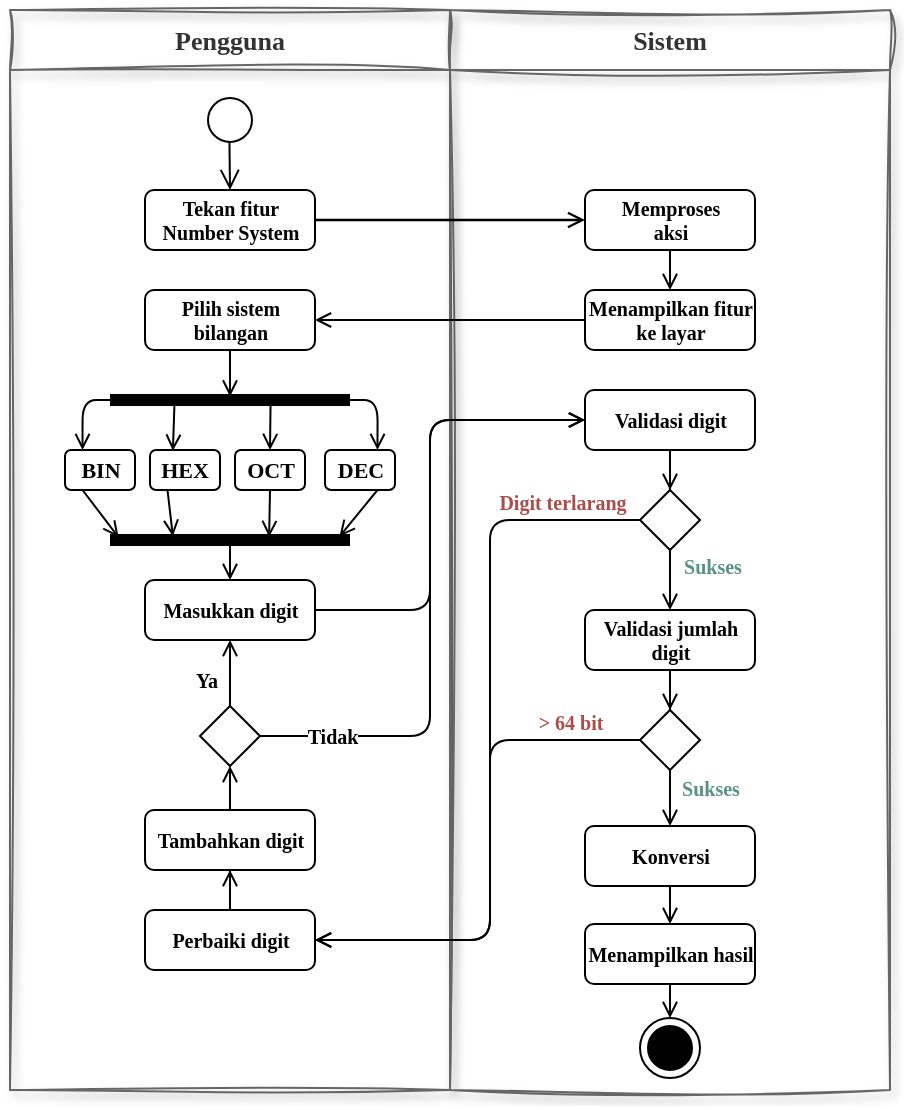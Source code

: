 <mxfile version="21.6.2" type="github">
  <diagram name="Page-1" id="_ID0e7Z1rO3IswP40zcr">
    <mxGraphModel dx="934" dy="561" grid="1" gridSize="10" guides="1" tooltips="1" connect="1" arrows="1" fold="1" page="1" pageScale="1" pageWidth="850" pageHeight="1100" math="0" shadow="0">
      <root>
        <mxCell id="0" />
        <mxCell id="1" parent="0" />
        <mxCell id="T6rXxY0iqDvcxORG3cH5-1" value="Pengguna" style="swimlane;whiteSpace=wrap;html=1;fontFamily=Ubuntu;fontSource=https%3A%2F%2Ffonts.googleapis.com%2Fcss%3Ffamily%3DUbuntu;rounded=0;swimlaneFillColor=none;glass=0;shadow=1;sketch=1;curveFitting=1;jiggle=2;fillColor=none;fontColor=#333333;strokeColor=#666666;fontSize=13;startSize=30;" vertex="1" parent="1">
          <mxGeometry x="180" y="120" width="220" height="540" as="geometry" />
        </mxCell>
        <mxCell id="T6rXxY0iqDvcxORG3cH5-2" value="" style="ellipse;html=1;shape=startState;strokeWidth=1;fillStyle=auto;" vertex="1" parent="T6rXxY0iqDvcxORG3cH5-1">
          <mxGeometry x="95" y="40" width="30" height="30" as="geometry" />
        </mxCell>
        <mxCell id="T6rXxY0iqDvcxORG3cH5-3" value="" style="html=1;verticalAlign=bottom;endArrow=open;endSize=8;strokeColor=#000;rounded=0;strokeWidth=1;fillColor=#eeeeee;exitX=0.491;exitY=0.867;exitDx=0;exitDy=0;exitPerimeter=0;entryX=0.5;entryY=0;entryDx=0;entryDy=0;fontColor=#333333;" edge="1" parent="T6rXxY0iqDvcxORG3cH5-1" source="T6rXxY0iqDvcxORG3cH5-2" target="T6rXxY0iqDvcxORG3cH5-4">
          <mxGeometry relative="1" as="geometry">
            <mxPoint x="100" y="90" as="targetPoint" />
          </mxGeometry>
        </mxCell>
        <mxCell id="T6rXxY0iqDvcxORG3cH5-4" value="Tekan fitur Number System" style="rounded=1;whiteSpace=wrap;html=1;fontFamily=Ubuntu;fontSource=https%3A%2F%2Ffonts.googleapis.com%2Fcss%3Ffamily%3DUbuntu;fontSize=10;fontStyle=1;" vertex="1" parent="T6rXxY0iqDvcxORG3cH5-1">
          <mxGeometry x="67.5" y="90" width="85" height="30" as="geometry" />
        </mxCell>
        <mxCell id="T6rXxY0iqDvcxORG3cH5-5" style="rounded=0;orthogonalLoop=1;jettySize=auto;html=1;entryX=0.5;entryY=0.326;entryDx=0;entryDy=0;entryPerimeter=0;endArrow=open;endFill=0;fontColor=#333333;strokeColor=#000;" edge="1" parent="T6rXxY0iqDvcxORG3cH5-1" source="T6rXxY0iqDvcxORG3cH5-6" target="T6rXxY0iqDvcxORG3cH5-11">
          <mxGeometry relative="1" as="geometry">
            <mxPoint x="110" y="240" as="targetPoint" />
          </mxGeometry>
        </mxCell>
        <mxCell id="T6rXxY0iqDvcxORG3cH5-6" value="Pilih sistem bilangan" style="rounded=1;whiteSpace=wrap;html=1;fontSize=10;fontFamily=Ubuntu;fontSource=https%3A%2F%2Ffonts.googleapis.com%2Fcss%3Ffamily%3DUbuntu;fontStyle=1" vertex="1" parent="T6rXxY0iqDvcxORG3cH5-1">
          <mxGeometry x="67.5" y="140" width="85" height="30" as="geometry" />
        </mxCell>
        <mxCell id="T6rXxY0iqDvcxORG3cH5-7" style="rounded=0;orthogonalLoop=1;jettySize=auto;html=1;exitX=0.269;exitY=0.567;exitDx=0;exitDy=0;exitPerimeter=0;entryX=0.327;entryY=0.017;entryDx=0;entryDy=0;entryPerimeter=0;endArrow=open;endFill=0;fontColor=#333333;strokeColor=#000;" edge="1" parent="T6rXxY0iqDvcxORG3cH5-1" source="T6rXxY0iqDvcxORG3cH5-11" target="T6rXxY0iqDvcxORG3cH5-19">
          <mxGeometry relative="1" as="geometry">
            <mxPoint x="80" y="230" as="targetPoint" />
          </mxGeometry>
        </mxCell>
        <mxCell id="T6rXxY0iqDvcxORG3cH5-8" style="rounded=0;orthogonalLoop=1;jettySize=auto;html=1;entryX=0.5;entryY=0;entryDx=0;entryDy=0;exitX=0.669;exitY=0.633;exitDx=0;exitDy=0;exitPerimeter=0;endArrow=open;endFill=0;fontColor=#333333;strokeColor=#000;" edge="1" parent="T6rXxY0iqDvcxORG3cH5-1" source="T6rXxY0iqDvcxORG3cH5-11" target="T6rXxY0iqDvcxORG3cH5-15">
          <mxGeometry relative="1" as="geometry">
            <mxPoint x="140" y="200" as="sourcePoint" />
          </mxGeometry>
        </mxCell>
        <mxCell id="T6rXxY0iqDvcxORG3cH5-9" style="edgeStyle=orthogonalEdgeStyle;rounded=1;orthogonalLoop=1;jettySize=auto;html=1;exitX=1;exitY=0.5;exitDx=0;exitDy=0;exitPerimeter=0;entryX=0.75;entryY=0;entryDx=0;entryDy=0;endArrow=open;endFill=0;fontColor=#333333;strokeColor=#000;" edge="1" parent="T6rXxY0iqDvcxORG3cH5-1" source="T6rXxY0iqDvcxORG3cH5-11" target="T6rXxY0iqDvcxORG3cH5-17">
          <mxGeometry relative="1" as="geometry" />
        </mxCell>
        <mxCell id="T6rXxY0iqDvcxORG3cH5-10" style="edgeStyle=orthogonalEdgeStyle;rounded=1;orthogonalLoop=1;jettySize=auto;html=1;exitX=0;exitY=0.5;exitDx=0;exitDy=0;exitPerimeter=0;entryX=0.25;entryY=0;entryDx=0;entryDy=0;endArrow=open;endFill=0;jumpSize=6;fontColor=#333333;strokeColor=#000;" edge="1" parent="T6rXxY0iqDvcxORG3cH5-1" source="T6rXxY0iqDvcxORG3cH5-11" target="T6rXxY0iqDvcxORG3cH5-13">
          <mxGeometry relative="1" as="geometry" />
        </mxCell>
        <mxCell id="T6rXxY0iqDvcxORG3cH5-11" value="" style="shape=line;html=1;strokeWidth=6;strokeColor=#000;" vertex="1" parent="T6rXxY0iqDvcxORG3cH5-1">
          <mxGeometry x="50" y="190" width="120" height="10" as="geometry" />
        </mxCell>
        <mxCell id="T6rXxY0iqDvcxORG3cH5-12" style="rounded=0;orthogonalLoop=1;jettySize=auto;html=1;exitX=0.25;exitY=1;exitDx=0;exitDy=0;entryX=0.036;entryY=0.367;entryDx=0;entryDy=0;entryPerimeter=0;endArrow=open;endFill=0;strokeColor=#000;" edge="1" parent="T6rXxY0iqDvcxORG3cH5-1" source="T6rXxY0iqDvcxORG3cH5-13" target="T6rXxY0iqDvcxORG3cH5-21">
          <mxGeometry relative="1" as="geometry" />
        </mxCell>
        <mxCell id="T6rXxY0iqDvcxORG3cH5-13" value="BIN" style="rounded=1;whiteSpace=wrap;html=1;fontSize=11;fontFamily=Ubuntu;fontSource=https%3A%2F%2Ffonts.googleapis.com%2Fcss%3Ffamily%3DUbuntu;fontStyle=1" vertex="1" parent="T6rXxY0iqDvcxORG3cH5-1">
          <mxGeometry x="27.5" y="220" width="35" height="20" as="geometry" />
        </mxCell>
        <mxCell id="T6rXxY0iqDvcxORG3cH5-14" style="rounded=0;orthogonalLoop=1;jettySize=auto;html=1;exitX=0.5;exitY=1;exitDx=0;exitDy=0;entryX=0.663;entryY=0.348;entryDx=0;entryDy=0;entryPerimeter=0;endArrow=open;endFill=0;strokeColor=#000;" edge="1" parent="T6rXxY0iqDvcxORG3cH5-1" source="T6rXxY0iqDvcxORG3cH5-15" target="T6rXxY0iqDvcxORG3cH5-21">
          <mxGeometry relative="1" as="geometry" />
        </mxCell>
        <mxCell id="T6rXxY0iqDvcxORG3cH5-15" value="OCT" style="rounded=1;whiteSpace=wrap;html=1;fontSize=11;fontFamily=Ubuntu;fontSource=https%3A%2F%2Ffonts.googleapis.com%2Fcss%3Ffamily%3DUbuntu;fontStyle=1" vertex="1" parent="T6rXxY0iqDvcxORG3cH5-1">
          <mxGeometry x="112.5" y="220" width="35" height="20" as="geometry" />
        </mxCell>
        <mxCell id="T6rXxY0iqDvcxORG3cH5-16" style="rounded=0;orthogonalLoop=1;jettySize=auto;html=1;entryX=0.956;entryY=0.33;entryDx=0;entryDy=0;entryPerimeter=0;endArrow=open;endFill=0;exitX=0.75;exitY=1;exitDx=0;exitDy=0;strokeColor=#000;" edge="1" parent="T6rXxY0iqDvcxORG3cH5-1" source="T6rXxY0iqDvcxORG3cH5-17" target="T6rXxY0iqDvcxORG3cH5-21">
          <mxGeometry relative="1" as="geometry">
            <mxPoint x="165" y="240" as="sourcePoint" />
          </mxGeometry>
        </mxCell>
        <mxCell id="T6rXxY0iqDvcxORG3cH5-17" value="DEC" style="rounded=1;whiteSpace=wrap;html=1;fontSize=11;fontFamily=Ubuntu;fontSource=https%3A%2F%2Ffonts.googleapis.com%2Fcss%3Ffamily%3DUbuntu;fontStyle=1" vertex="1" parent="T6rXxY0iqDvcxORG3cH5-1">
          <mxGeometry x="157.5" y="220" width="35" height="20" as="geometry" />
        </mxCell>
        <mxCell id="T6rXxY0iqDvcxORG3cH5-18" style="rounded=0;orthogonalLoop=1;jettySize=auto;html=1;entryX=0.262;entryY=0.311;entryDx=0;entryDy=0;entryPerimeter=0;exitX=0.25;exitY=1;exitDx=0;exitDy=0;endArrow=open;endFill=0;strokeColor=#000;" edge="1" parent="T6rXxY0iqDvcxORG3cH5-1" source="T6rXxY0iqDvcxORG3cH5-19" target="T6rXxY0iqDvcxORG3cH5-21">
          <mxGeometry relative="1" as="geometry" />
        </mxCell>
        <mxCell id="T6rXxY0iqDvcxORG3cH5-19" value="HEX" style="rounded=1;whiteSpace=wrap;html=1;fontSize=11;fontFamily=Ubuntu;fontSource=https%3A%2F%2Ffonts.googleapis.com%2Fcss%3Ffamily%3DUbuntu;fontStyle=1" vertex="1" parent="T6rXxY0iqDvcxORG3cH5-1">
          <mxGeometry x="70" y="220" width="35" height="20" as="geometry" />
        </mxCell>
        <mxCell id="T6rXxY0iqDvcxORG3cH5-20" style="rounded=0;orthogonalLoop=1;jettySize=auto;html=1;entryX=0.5;entryY=0;entryDx=0;entryDy=0;exitX=0.5;exitY=0.625;exitDx=0;exitDy=0;exitPerimeter=0;endArrow=open;endFill=0;strokeColor=#000;" edge="1" parent="T6rXxY0iqDvcxORG3cH5-1" source="T6rXxY0iqDvcxORG3cH5-21" target="T6rXxY0iqDvcxORG3cH5-22">
          <mxGeometry relative="1" as="geometry" />
        </mxCell>
        <mxCell id="T6rXxY0iqDvcxORG3cH5-21" value="" style="shape=line;html=1;strokeWidth=6;strokeColor=#000;" vertex="1" parent="T6rXxY0iqDvcxORG3cH5-1">
          <mxGeometry x="50" y="260" width="120" height="10" as="geometry" />
        </mxCell>
        <mxCell id="T6rXxY0iqDvcxORG3cH5-22" value="Masukkan digit" style="rounded=1;whiteSpace=wrap;html=1;fontSize=10;fontFamily=Ubuntu;fontSource=https%3A%2F%2Ffonts.googleapis.com%2Fcss%3Ffamily%3DUbuntu;fontStyle=1" vertex="1" parent="T6rXxY0iqDvcxORG3cH5-1">
          <mxGeometry x="67.5" y="285" width="85" height="30" as="geometry" />
        </mxCell>
        <mxCell id="T6rXxY0iqDvcxORG3cH5-23" style="edgeStyle=orthogonalEdgeStyle;rounded=0;orthogonalLoop=1;jettySize=auto;html=1;entryX=0.5;entryY=1;entryDx=0;entryDy=0;endArrow=open;endFill=0;strokeColor=#000;" edge="1" parent="T6rXxY0iqDvcxORG3cH5-1" source="T6rXxY0iqDvcxORG3cH5-24" target="T6rXxY0iqDvcxORG3cH5-26">
          <mxGeometry relative="1" as="geometry" />
        </mxCell>
        <mxCell id="T6rXxY0iqDvcxORG3cH5-24" value="Perbaiki digit" style="rounded=1;whiteSpace=wrap;html=1;fontSize=10;fontFamily=Ubuntu;fontSource=https%3A%2F%2Ffonts.googleapis.com%2Fcss%3Ffamily%3DUbuntu;fontStyle=1" vertex="1" parent="T6rXxY0iqDvcxORG3cH5-1">
          <mxGeometry x="67.5" y="450" width="85" height="30" as="geometry" />
        </mxCell>
        <mxCell id="T6rXxY0iqDvcxORG3cH5-25" style="edgeStyle=orthogonalEdgeStyle;rounded=0;orthogonalLoop=1;jettySize=auto;html=1;entryX=0.5;entryY=1;entryDx=0;entryDy=0;endArrow=open;endFill=0;strokeColor=#000;" edge="1" parent="T6rXxY0iqDvcxORG3cH5-1" source="T6rXxY0iqDvcxORG3cH5-26" target="T6rXxY0iqDvcxORG3cH5-29">
          <mxGeometry relative="1" as="geometry" />
        </mxCell>
        <mxCell id="T6rXxY0iqDvcxORG3cH5-26" value="Tambahkan digit" style="rounded=1;whiteSpace=wrap;html=1;fontSize=10;fontFamily=Ubuntu;fontSource=https%3A%2F%2Ffonts.googleapis.com%2Fcss%3Ffamily%3DUbuntu;fontStyle=1" vertex="1" parent="T6rXxY0iqDvcxORG3cH5-1">
          <mxGeometry x="67.5" y="400" width="85" height="30" as="geometry" />
        </mxCell>
        <mxCell id="T6rXxY0iqDvcxORG3cH5-27" style="edgeStyle=orthogonalEdgeStyle;rounded=0;orthogonalLoop=1;jettySize=auto;html=1;exitX=0.5;exitY=0;exitDx=0;exitDy=0;entryX=0.5;entryY=1;entryDx=0;entryDy=0;endArrow=open;endFill=0;fontSize=9;fontFamily=Ubuntu;fontSource=https%3A%2F%2Ffonts.googleapis.com%2Fcss%3Ffamily%3DUbuntu;strokeColor=#000;" edge="1" parent="T6rXxY0iqDvcxORG3cH5-1" source="T6rXxY0iqDvcxORG3cH5-29" target="T6rXxY0iqDvcxORG3cH5-22">
          <mxGeometry relative="1" as="geometry">
            <Array as="points">
              <mxPoint x="110" y="320" />
              <mxPoint x="110" y="320" />
            </Array>
          </mxGeometry>
        </mxCell>
        <mxCell id="T6rXxY0iqDvcxORG3cH5-28" value="Ya" style="edgeLabel;html=1;align=center;verticalAlign=middle;resizable=0;points=[];fontSize=10;fontFamily=Ubuntu;fontSource=https%3A%2F%2Ffonts.googleapis.com%2Fcss%3Ffamily%3DUbuntu;spacingLeft=-44;spacingBottom=-2;fontStyle=1;fontColor=#000000;spacingTop=-6;" vertex="1" connectable="0" parent="T6rXxY0iqDvcxORG3cH5-27">
          <mxGeometry x="-0.289" y="-1" relative="1" as="geometry">
            <mxPoint x="9" as="offset" />
          </mxGeometry>
        </mxCell>
        <mxCell id="T6rXxY0iqDvcxORG3cH5-29" value="" style="rhombus;whiteSpace=wrap;html=1;fontSize=10;fontFamily=Ubuntu;rounded=0;fontSource=https%3A%2F%2Ffonts.googleapis.com%2Fcss%3Ffamily%3DUbuntu;fontStyle=1" vertex="1" parent="T6rXxY0iqDvcxORG3cH5-1">
          <mxGeometry x="95" y="348" width="30" height="30" as="geometry" />
        </mxCell>
        <mxCell id="T6rXxY0iqDvcxORG3cH5-30" value="Sistem" style="swimlane;whiteSpace=wrap;html=1;fontFamily=Ubuntu;fontSource=https%3A%2F%2Ffonts.googleapis.com%2Fcss%3Ffamily%3DUbuntu;rounded=0;fillColor=none;fontColor=#333333;strokeColor=#666666;swimlaneFillColor=none;glass=0;shadow=1;swimlaneLine=1;sketch=1;curveFitting=1;jiggle=2;fontSize=13;startSize=30;" vertex="1" parent="1">
          <mxGeometry x="400" y="120" width="220" height="540" as="geometry" />
        </mxCell>
        <mxCell id="T6rXxY0iqDvcxORG3cH5-31" value="" style="rounded=0;orthogonalLoop=1;jettySize=auto;html=1;endArrow=open;endFill=0;strokeColor=#000;fontColor=#333333;" edge="1" parent="T6rXxY0iqDvcxORG3cH5-30" source="T6rXxY0iqDvcxORG3cH5-32" target="T6rXxY0iqDvcxORG3cH5-33">
          <mxGeometry relative="1" as="geometry" />
        </mxCell>
        <mxCell id="T6rXxY0iqDvcxORG3cH5-32" value="Memproses&lt;br style=&quot;font-size: 10px;&quot;&gt;aksi" style="rounded=1;whiteSpace=wrap;html=1;fontSize=10;fontFamily=Ubuntu;fontStyle=1;fontSource=https%3A%2F%2Ffonts.googleapis.com%2Fcss%3Ffamily%3DUbuntu;" vertex="1" parent="T6rXxY0iqDvcxORG3cH5-30">
          <mxGeometry x="67.5" y="90" width="85" height="30" as="geometry" />
        </mxCell>
        <mxCell id="T6rXxY0iqDvcxORG3cH5-33" value="Menampilkan fitur ke layar" style="rounded=1;whiteSpace=wrap;html=1;fontSize=10;fontFamily=Ubuntu;fontSource=https%3A%2F%2Ffonts.googleapis.com%2Fcss%3Ffamily%3DUbuntu;fontStyle=1" vertex="1" parent="T6rXxY0iqDvcxORG3cH5-30">
          <mxGeometry x="67.5" y="140" width="85" height="30" as="geometry" />
        </mxCell>
        <mxCell id="T6rXxY0iqDvcxORG3cH5-34" value="" style="edgeStyle=orthogonalEdgeStyle;rounded=0;orthogonalLoop=1;jettySize=auto;html=1;endArrow=open;endFill=0;strokeColor=#000;" edge="1" parent="T6rXxY0iqDvcxORG3cH5-30" source="T6rXxY0iqDvcxORG3cH5-35" target="T6rXxY0iqDvcxORG3cH5-38">
          <mxGeometry relative="1" as="geometry" />
        </mxCell>
        <mxCell id="T6rXxY0iqDvcxORG3cH5-35" value="Validasi digit" style="rounded=1;whiteSpace=wrap;html=1;fontSize=10;fontFamily=Ubuntu;fontSource=https%3A%2F%2Ffonts.googleapis.com%2Fcss%3Ffamily%3DUbuntu;fontStyle=1" vertex="1" parent="T6rXxY0iqDvcxORG3cH5-30">
          <mxGeometry x="67.5" y="190" width="85" height="30" as="geometry" />
        </mxCell>
        <mxCell id="T6rXxY0iqDvcxORG3cH5-36" style="rounded=0;orthogonalLoop=1;jettySize=auto;html=1;exitX=0.5;exitY=1;exitDx=0;exitDy=0;entryX=0.5;entryY=0;entryDx=0;entryDy=0;endArrow=open;endFill=0;strokeColor=#000;" edge="1" parent="T6rXxY0iqDvcxORG3cH5-30" source="T6rXxY0iqDvcxORG3cH5-38" target="T6rXxY0iqDvcxORG3cH5-52">
          <mxGeometry relative="1" as="geometry" />
        </mxCell>
        <mxCell id="T6rXxY0iqDvcxORG3cH5-37" value="Sukses" style="edgeLabel;html=1;align=center;verticalAlign=middle;resizable=0;points=[];fontSize=10;fontFamily=Ubuntu;fontSource=https%3A%2F%2Ffonts.googleapis.com%2Fcss%3Ffamily%3DUbuntu;spacingBottom=-7;fontStyle=1;spacingLeft=-19;fontColor=#589187;" vertex="1" connectable="0" parent="T6rXxY0iqDvcxORG3cH5-36">
          <mxGeometry x="-0.203" relative="1" as="geometry">
            <mxPoint x="30" y="-8" as="offset" />
          </mxGeometry>
        </mxCell>
        <mxCell id="T6rXxY0iqDvcxORG3cH5-38" value="" style="rhombus;whiteSpace=wrap;html=1;fontSize=10;fontFamily=Ubuntu;rounded=0;fontSource=https%3A%2F%2Ffonts.googleapis.com%2Fcss%3Ffamily%3DUbuntu;fontStyle=1" vertex="1" parent="T6rXxY0iqDvcxORG3cH5-30">
          <mxGeometry x="95" y="240" width="30" height="30" as="geometry" />
        </mxCell>
        <mxCell id="T6rXxY0iqDvcxORG3cH5-39" style="edgeStyle=orthogonalEdgeStyle;rounded=0;orthogonalLoop=1;jettySize=auto;html=1;exitX=0.5;exitY=1;exitDx=0;exitDy=0;entryX=0.5;entryY=0;entryDx=0;entryDy=0;endArrow=open;endFill=0;strokeColor=#000;" edge="1" parent="T6rXxY0iqDvcxORG3cH5-30" source="T6rXxY0iqDvcxORG3cH5-40" target="T6rXxY0iqDvcxORG3cH5-42">
          <mxGeometry relative="1" as="geometry" />
        </mxCell>
        <mxCell id="T6rXxY0iqDvcxORG3cH5-40" value="Konversi" style="rounded=1;whiteSpace=wrap;html=1;fontSize=10;fontFamily=Ubuntu;fontSource=https%3A%2F%2Ffonts.googleapis.com%2Fcss%3Ffamily%3DUbuntu;fontStyle=1" vertex="1" parent="T6rXxY0iqDvcxORG3cH5-30">
          <mxGeometry x="67.5" y="408" width="85" height="30" as="geometry" />
        </mxCell>
        <mxCell id="T6rXxY0iqDvcxORG3cH5-41" style="edgeStyle=orthogonalEdgeStyle;rounded=0;orthogonalLoop=1;jettySize=auto;html=1;exitX=0.5;exitY=1;exitDx=0;exitDy=0;entryX=0.5;entryY=0;entryDx=0;entryDy=0;endArrow=open;endFill=0;strokeColor=#000;" edge="1" parent="T6rXxY0iqDvcxORG3cH5-30" source="T6rXxY0iqDvcxORG3cH5-42" target="T6rXxY0iqDvcxORG3cH5-43">
          <mxGeometry relative="1" as="geometry" />
        </mxCell>
        <mxCell id="T6rXxY0iqDvcxORG3cH5-42" value="Menampilkan hasil" style="rounded=1;whiteSpace=wrap;html=1;fontSize=10;fontFamily=Ubuntu;fontSource=https%3A%2F%2Ffonts.googleapis.com%2Fcss%3Ffamily%3DUbuntu;fontStyle=1" vertex="1" parent="T6rXxY0iqDvcxORG3cH5-30">
          <mxGeometry x="67.5" y="457" width="85" height="30" as="geometry" />
        </mxCell>
        <mxCell id="T6rXxY0iqDvcxORG3cH5-43" value="" style="ellipse;html=1;shape=endState;fillColor=#000;strokeColor=#000;strokeWidth=1;" vertex="1" parent="T6rXxY0iqDvcxORG3cH5-30">
          <mxGeometry x="95" y="504" width="30" height="30" as="geometry" />
        </mxCell>
        <mxCell id="T6rXxY0iqDvcxORG3cH5-54" value="" style="edgeStyle=orthogonalEdgeStyle;rounded=0;orthogonalLoop=1;jettySize=auto;html=1;endArrow=open;endFill=0;" edge="1" parent="T6rXxY0iqDvcxORG3cH5-30" source="T6rXxY0iqDvcxORG3cH5-52" target="T6rXxY0iqDvcxORG3cH5-53">
          <mxGeometry relative="1" as="geometry" />
        </mxCell>
        <mxCell id="T6rXxY0iqDvcxORG3cH5-52" value="Validasi jumlah digit" style="rounded=1;whiteSpace=wrap;html=1;fontSize=10;fontFamily=Ubuntu;fontSource=https%3A%2F%2Ffonts.googleapis.com%2Fcss%3Ffamily%3DUbuntu;fontStyle=1" vertex="1" parent="T6rXxY0iqDvcxORG3cH5-30">
          <mxGeometry x="67.5" y="300" width="85" height="30" as="geometry" />
        </mxCell>
        <mxCell id="T6rXxY0iqDvcxORG3cH5-56" style="edgeStyle=orthogonalEdgeStyle;rounded=0;orthogonalLoop=1;jettySize=auto;html=1;exitX=0.5;exitY=1;exitDx=0;exitDy=0;entryX=0.5;entryY=0;entryDx=0;entryDy=0;endArrow=open;endFill=0;" edge="1" parent="T6rXxY0iqDvcxORG3cH5-30" source="T6rXxY0iqDvcxORG3cH5-53" target="T6rXxY0iqDvcxORG3cH5-40">
          <mxGeometry relative="1" as="geometry" />
        </mxCell>
        <mxCell id="T6rXxY0iqDvcxORG3cH5-59" value="Sukses" style="edgeLabel;html=1;align=center;verticalAlign=middle;resizable=0;points=[];fontFamily=Ubuntu;fontSource=https%3A%2F%2Ffonts.googleapis.com%2Fcss%3Ffamily%3DUbuntu;fontStyle=1;fontSize=10;fontColor=#589187;spacingTop=-3;" vertex="1" connectable="0" parent="T6rXxY0iqDvcxORG3cH5-56">
          <mxGeometry x="-0.46" y="1" relative="1" as="geometry">
            <mxPoint x="19" y="3" as="offset" />
          </mxGeometry>
        </mxCell>
        <mxCell id="T6rXxY0iqDvcxORG3cH5-53" value="" style="rhombus;whiteSpace=wrap;html=1;fontSize=10;fontFamily=Ubuntu;rounded=0;fontSource=https%3A%2F%2Ffonts.googleapis.com%2Fcss%3Ffamily%3DUbuntu;fontStyle=1" vertex="1" parent="T6rXxY0iqDvcxORG3cH5-30">
          <mxGeometry x="95" y="350" width="30" height="30" as="geometry" />
        </mxCell>
        <mxCell id="T6rXxY0iqDvcxORG3cH5-44" value="" style="edgeStyle=orthogonalEdgeStyle;rounded=0;orthogonalLoop=1;jettySize=auto;html=1;endArrow=open;endFill=0;strokeColor=#000;fontColor=#333333;strokeWidth=1.2;" edge="1" parent="1" source="T6rXxY0iqDvcxORG3cH5-4" target="T6rXxY0iqDvcxORG3cH5-32">
          <mxGeometry relative="1" as="geometry" />
        </mxCell>
        <mxCell id="T6rXxY0iqDvcxORG3cH5-45" value="" style="edgeStyle=orthogonalEdgeStyle;rounded=0;orthogonalLoop=1;jettySize=auto;html=1;endArrow=open;endFill=0;fontColor=#333333;strokeColor=#000;" edge="1" parent="1" source="T6rXxY0iqDvcxORG3cH5-33" target="T6rXxY0iqDvcxORG3cH5-6">
          <mxGeometry relative="1" as="geometry" />
        </mxCell>
        <mxCell id="T6rXxY0iqDvcxORG3cH5-46" style="edgeStyle=orthogonalEdgeStyle;rounded=1;orthogonalLoop=1;jettySize=auto;html=1;entryX=0;entryY=0.5;entryDx=0;entryDy=0;endArrow=open;endFill=0;strokeColor=#000;" edge="1" parent="1" source="T6rXxY0iqDvcxORG3cH5-22" target="T6rXxY0iqDvcxORG3cH5-35">
          <mxGeometry relative="1" as="geometry">
            <Array as="points">
              <mxPoint x="390" y="420" />
              <mxPoint x="390" y="325" />
            </Array>
          </mxGeometry>
        </mxCell>
        <mxCell id="T6rXxY0iqDvcxORG3cH5-47" style="edgeStyle=orthogonalEdgeStyle;rounded=1;orthogonalLoop=1;jettySize=auto;html=1;endArrow=open;endFill=0;strokeColor=#000;entryX=0;entryY=0.5;entryDx=0;entryDy=0;exitX=1;exitY=0.5;exitDx=0;exitDy=0;" edge="1" parent="1" source="T6rXxY0iqDvcxORG3cH5-29" target="T6rXxY0iqDvcxORG3cH5-35">
          <mxGeometry relative="1" as="geometry">
            <mxPoint x="460" y="360" as="targetPoint" />
            <Array as="points">
              <mxPoint x="390" y="483" />
              <mxPoint x="390" y="325" />
            </Array>
          </mxGeometry>
        </mxCell>
        <mxCell id="T6rXxY0iqDvcxORG3cH5-48" value="Tidak" style="edgeLabel;html=1;align=center;verticalAlign=middle;resizable=0;points=[];fontSize=10;fontFamily=Ubuntu;fontSource=https%3A%2F%2Ffonts.googleapis.com%2Fcss%3Ffamily%3DUbuntu;fontStyle=1" vertex="1" connectable="0" parent="T6rXxY0iqDvcxORG3cH5-47">
          <mxGeometry x="-0.746" relative="1" as="geometry">
            <mxPoint x="-5" as="offset" />
          </mxGeometry>
        </mxCell>
        <mxCell id="T6rXxY0iqDvcxORG3cH5-49" style="edgeStyle=orthogonalEdgeStyle;rounded=1;orthogonalLoop=1;jettySize=auto;html=1;exitX=0;exitY=0.5;exitDx=0;exitDy=0;entryX=1;entryY=0.5;entryDx=0;entryDy=0;endArrow=open;endFill=0;strokeColor=#000;" edge="1" parent="1" source="T6rXxY0iqDvcxORG3cH5-38" target="T6rXxY0iqDvcxORG3cH5-24">
          <mxGeometry relative="1" as="geometry">
            <Array as="points">
              <mxPoint x="420" y="375" />
              <mxPoint x="420" y="585" />
            </Array>
          </mxGeometry>
        </mxCell>
        <mxCell id="T6rXxY0iqDvcxORG3cH5-50" value="Digit terlarang" style="edgeLabel;html=1;align=center;verticalAlign=middle;resizable=0;points=[];fontSize=10;fontFamily=Ubuntu;fontSource=https%3A%2F%2Ffonts.googleapis.com%2Fcss%3Ffamily%3DUbuntu;spacingLeft=15;spacingBottom=2;fontStyle=1;fontColor=#AB4E4A;spacingTop=14;" vertex="1" connectable="0" parent="T6rXxY0iqDvcxORG3cH5-49">
          <mxGeometry x="-0.646" relative="1" as="geometry">
            <mxPoint x="19" y="-15" as="offset" />
          </mxGeometry>
        </mxCell>
        <mxCell id="T6rXxY0iqDvcxORG3cH5-57" style="edgeStyle=orthogonalEdgeStyle;rounded=1;orthogonalLoop=1;jettySize=auto;html=1;exitX=0;exitY=0.5;exitDx=0;exitDy=0;entryX=1;entryY=0.5;entryDx=0;entryDy=0;endArrow=open;endFill=0;" edge="1" parent="1" source="T6rXxY0iqDvcxORG3cH5-53" target="T6rXxY0iqDvcxORG3cH5-24">
          <mxGeometry relative="1" as="geometry">
            <Array as="points">
              <mxPoint x="420" y="485" />
              <mxPoint x="420" y="585" />
            </Array>
          </mxGeometry>
        </mxCell>
        <mxCell id="T6rXxY0iqDvcxORG3cH5-58" value="&amp;gt; 64 bit" style="edgeLabel;html=1;align=center;verticalAlign=middle;resizable=0;points=[];fontStyle=1;fontSize=10;fontFamily=Ubuntu;fontSource=https%3A%2F%2Ffonts.googleapis.com%2Fcss%3Ffamily%3DUbuntu;fontColor=#AB4E4A;spacingTop=8;" vertex="1" connectable="0" parent="T6rXxY0iqDvcxORG3cH5-57">
          <mxGeometry x="-0.782" y="-1" relative="1" as="geometry">
            <mxPoint x="-7" y="-12" as="offset" />
          </mxGeometry>
        </mxCell>
      </root>
    </mxGraphModel>
  </diagram>
</mxfile>
